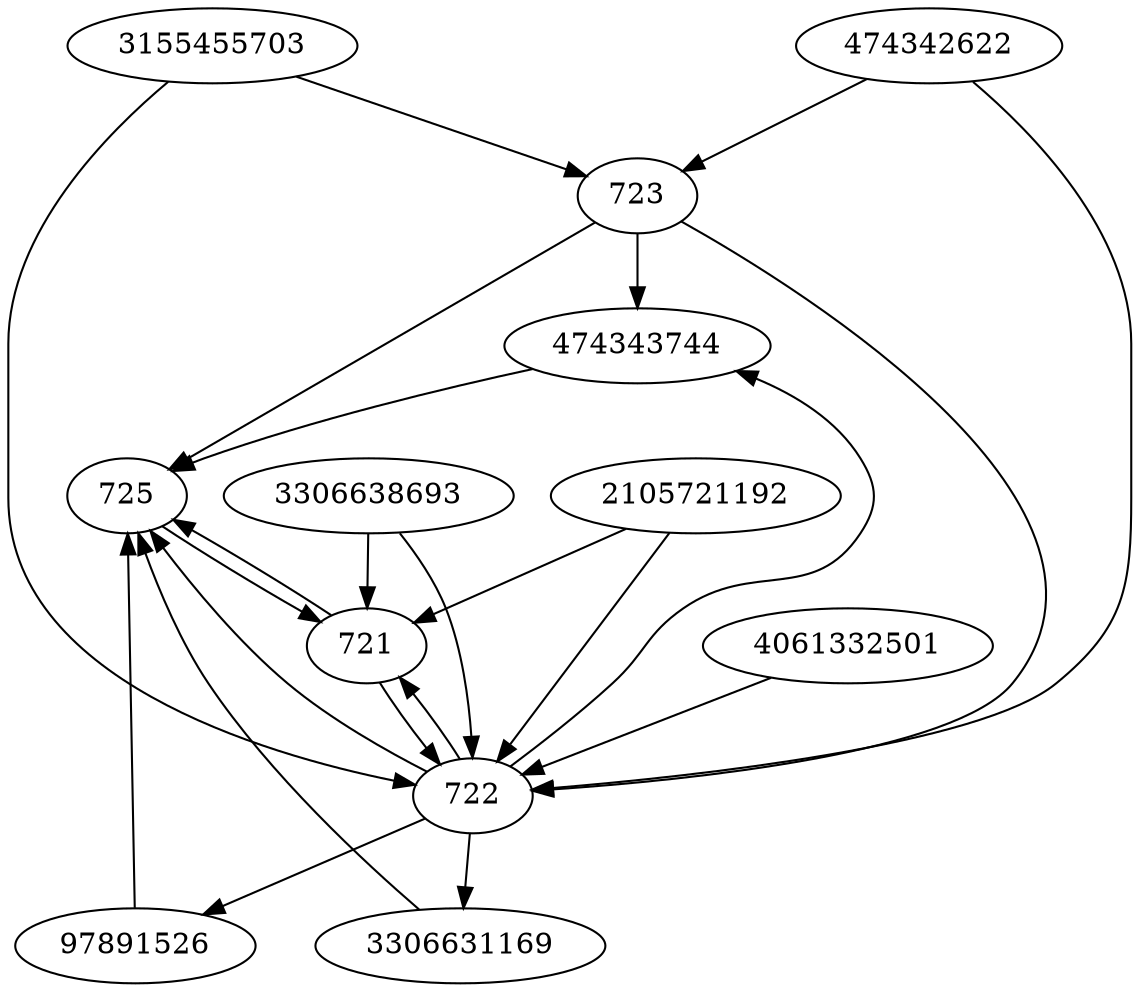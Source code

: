 strict digraph  {
474343744;
3306631169;
3306638693;
97891526;
2105721192;
721;
722;
723;
4061332501;
725;
3155455703;
474342622;
474343744 -> 725;
3306631169 -> 725;
3306638693 -> 721;
3306638693 -> 722;
97891526 -> 725;
2105721192 -> 721;
2105721192 -> 722;
721 -> 722;
721 -> 725;
722 -> 97891526;
722 -> 474343744;
722 -> 721;
722 -> 725;
722 -> 3306631169;
723 -> 722;
723 -> 474343744;
723 -> 725;
4061332501 -> 722;
725 -> 721;
3155455703 -> 722;
3155455703 -> 723;
474342622 -> 722;
474342622 -> 723;
}
